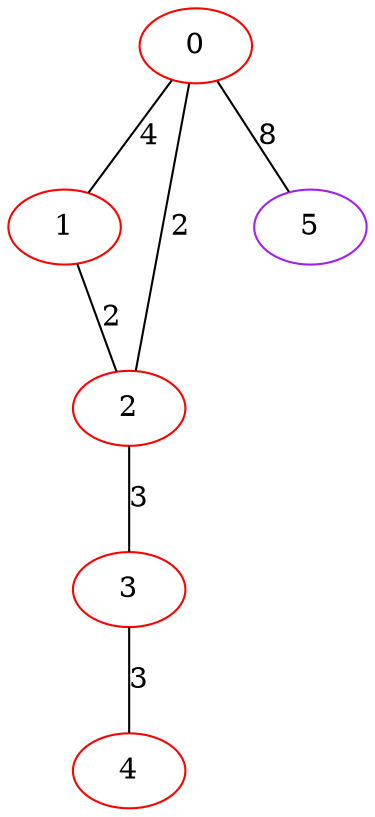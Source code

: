 graph "" {
0 [color=red, weight=1];
1 [color=red, weight=1];
2 [color=red, weight=1];
3 [color=red, weight=1];
4 [color=red, weight=1];
5 [color=purple, weight=4];
0 -- 1  [key=0, label=4];
0 -- 2  [key=0, label=2];
0 -- 5  [key=0, label=8];
1 -- 2  [key=0, label=2];
2 -- 3  [key=0, label=3];
3 -- 4  [key=0, label=3];
}
